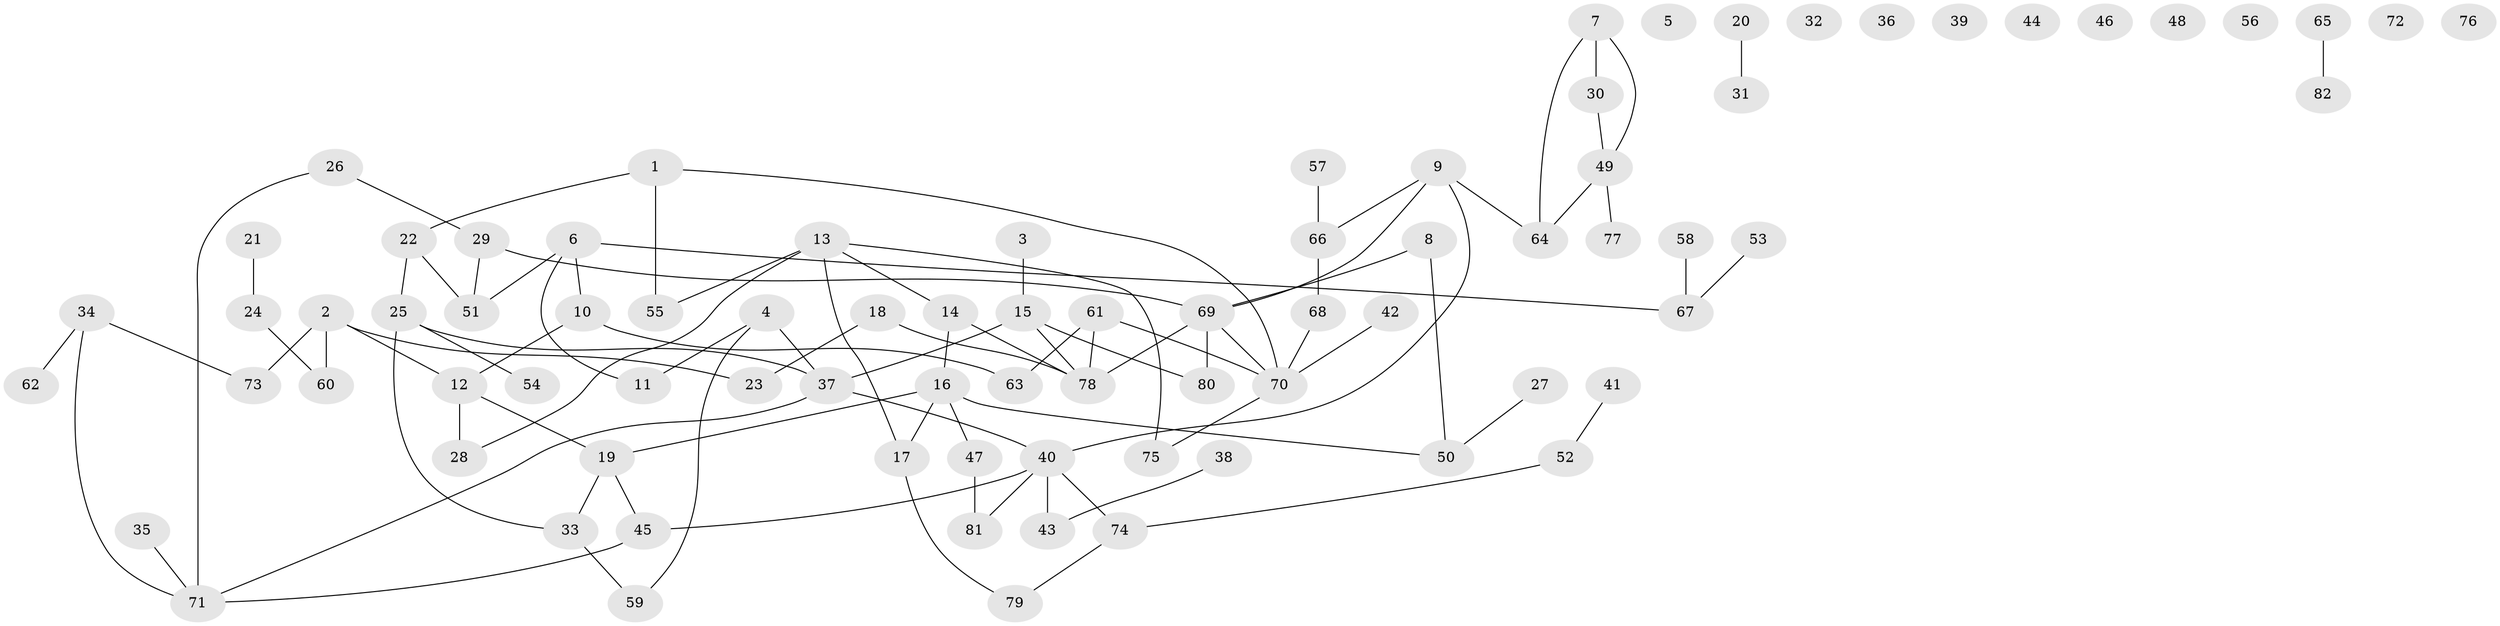 // Generated by graph-tools (version 1.1) at 2025/25/03/09/25 03:25:16]
// undirected, 82 vertices, 94 edges
graph export_dot {
graph [start="1"]
  node [color=gray90,style=filled];
  1;
  2;
  3;
  4;
  5;
  6;
  7;
  8;
  9;
  10;
  11;
  12;
  13;
  14;
  15;
  16;
  17;
  18;
  19;
  20;
  21;
  22;
  23;
  24;
  25;
  26;
  27;
  28;
  29;
  30;
  31;
  32;
  33;
  34;
  35;
  36;
  37;
  38;
  39;
  40;
  41;
  42;
  43;
  44;
  45;
  46;
  47;
  48;
  49;
  50;
  51;
  52;
  53;
  54;
  55;
  56;
  57;
  58;
  59;
  60;
  61;
  62;
  63;
  64;
  65;
  66;
  67;
  68;
  69;
  70;
  71;
  72;
  73;
  74;
  75;
  76;
  77;
  78;
  79;
  80;
  81;
  82;
  1 -- 22;
  1 -- 55;
  1 -- 70;
  2 -- 12;
  2 -- 23;
  2 -- 60;
  2 -- 73;
  3 -- 15;
  4 -- 11;
  4 -- 37;
  4 -- 59;
  6 -- 10;
  6 -- 11;
  6 -- 51;
  6 -- 67;
  7 -- 30;
  7 -- 49;
  7 -- 64;
  8 -- 50;
  8 -- 69;
  9 -- 40;
  9 -- 64;
  9 -- 66;
  9 -- 69;
  10 -- 12;
  10 -- 63;
  12 -- 19;
  12 -- 28;
  13 -- 14;
  13 -- 17;
  13 -- 28;
  13 -- 55;
  13 -- 75;
  14 -- 16;
  14 -- 78;
  15 -- 37;
  15 -- 78;
  15 -- 80;
  16 -- 17;
  16 -- 19;
  16 -- 47;
  16 -- 50;
  17 -- 79;
  18 -- 23;
  18 -- 78;
  19 -- 33;
  19 -- 45;
  20 -- 31;
  21 -- 24;
  22 -- 25;
  22 -- 51;
  24 -- 60;
  25 -- 33;
  25 -- 37;
  25 -- 54;
  26 -- 29;
  26 -- 71;
  27 -- 50;
  29 -- 51;
  29 -- 69;
  30 -- 49;
  33 -- 59;
  34 -- 62;
  34 -- 71;
  34 -- 73;
  35 -- 71;
  37 -- 40;
  37 -- 71;
  38 -- 43;
  40 -- 43;
  40 -- 45;
  40 -- 74;
  40 -- 81;
  41 -- 52;
  42 -- 70;
  45 -- 71;
  47 -- 81;
  49 -- 64;
  49 -- 77;
  52 -- 74;
  53 -- 67;
  57 -- 66;
  58 -- 67;
  61 -- 63;
  61 -- 70;
  61 -- 78;
  65 -- 82;
  66 -- 68;
  68 -- 70;
  69 -- 70;
  69 -- 78;
  69 -- 80;
  70 -- 75;
  74 -- 79;
}

